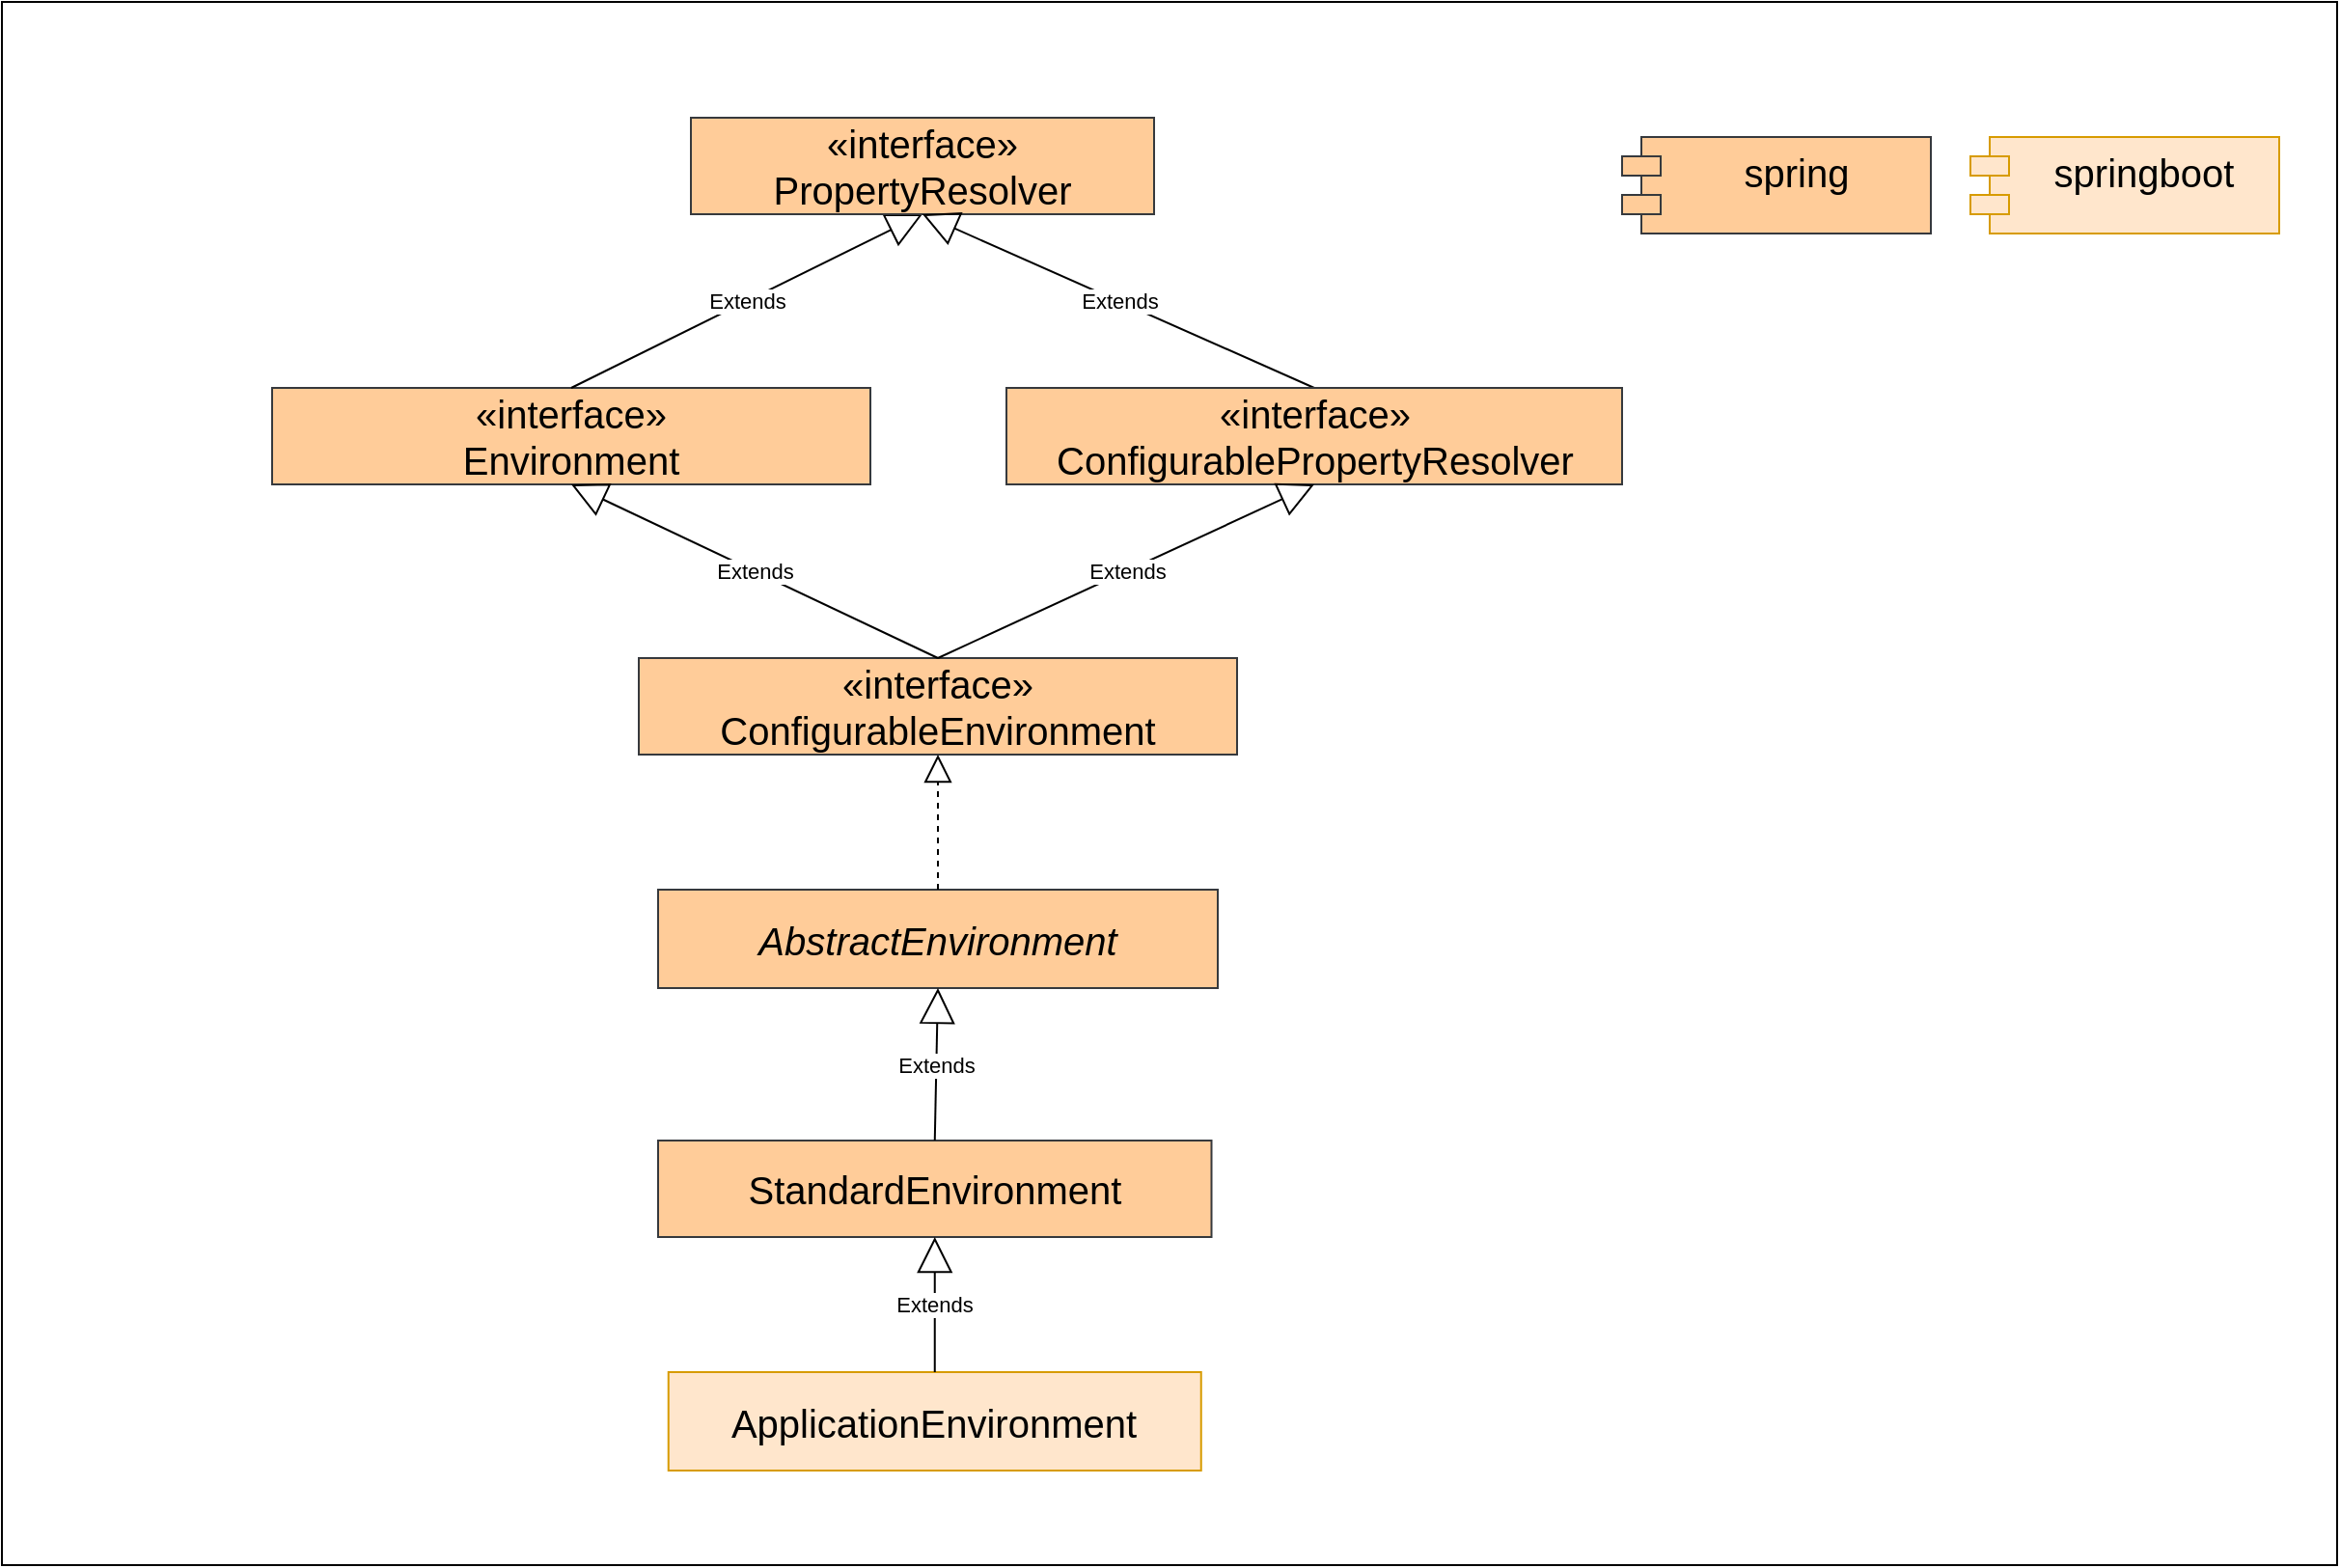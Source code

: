 <mxfile version="28.2.5">
  <diagram name="第 1 页" id="A2wYnKDMZFF023bxGnZ8">
    <mxGraphModel dx="599" dy="788" grid="1" gridSize="10" guides="1" tooltips="1" connect="1" arrows="1" fold="1" page="1" pageScale="1" pageWidth="827" pageHeight="1169" math="0" shadow="0">
      <root>
        <mxCell id="0" />
        <mxCell id="1" parent="0" />
        <mxCell id="lc5mf7nCTQjh2SExQ85K-13" value="" style="rounded=0;whiteSpace=wrap;html=1;" parent="1" vertex="1">
          <mxGeometry x="910" y="150" width="1210" height="810" as="geometry" />
        </mxCell>
        <mxCell id="1i7iyDztXm2SfSE6uJK3-13" value="&lt;div&gt;ApplicationEnvironment&lt;/div&gt;" style="html=1;whiteSpace=wrap;fontSize=20;verticalAlign=middle;align=center;fillColor=#ffe6cc;strokeColor=#d79b00;" parent="1" vertex="1">
          <mxGeometry x="1255.37" y="860" width="276" height="51" as="geometry" />
        </mxCell>
        <mxCell id="1i7iyDztXm2SfSE6uJK3-25" value="StandardEnvironment" style="html=1;whiteSpace=wrap;fontSize=20;fillColor=#ffcc99;strokeColor=#36393d;" parent="1" vertex="1">
          <mxGeometry x="1250" y="740" width="286.75" height="50" as="geometry" />
        </mxCell>
        <mxCell id="lc5mf7nCTQjh2SExQ85K-7" value="Extends" style="endArrow=block;endSize=16;endFill=0;html=1;rounded=0;exitX=0.5;exitY=0;exitDx=0;exitDy=0;entryX=0.5;entryY=1;entryDx=0;entryDy=0;" parent="1" source="1i7iyDztXm2SfSE6uJK3-13" target="1i7iyDztXm2SfSE6uJK3-25" edge="1">
          <mxGeometry width="160" relative="1" as="geometry">
            <mxPoint x="1134" y="920" as="sourcePoint" />
            <mxPoint x="1294" y="920" as="targetPoint" />
          </mxGeometry>
        </mxCell>
        <mxCell id="lc5mf7nCTQjh2SExQ85K-15" value="spring&lt;div&gt;&lt;br&gt;&lt;/div&gt;" style="shape=module;align=left;spacingLeft=20;align=center;verticalAlign=top;whiteSpace=wrap;html=1;fontSize=20;fillColor=#ffcc99;strokeColor=#36393d;" parent="1" vertex="1">
          <mxGeometry x="1749.5" y="220" width="160" height="50" as="geometry" />
        </mxCell>
        <mxCell id="Dl0aHl0LSAV_cRfp30VN-1" value="AbstractEnvironment" style="html=1;whiteSpace=wrap;fontSize=20;verticalAlign=middle;align=center;fontStyle=2;fillColor=#ffcc99;strokeColor=#36393d;" parent="1" vertex="1">
          <mxGeometry x="1250" y="610" width="290" height="51" as="geometry" />
        </mxCell>
        <mxCell id="Dl0aHl0LSAV_cRfp30VN-2" value="Extends" style="endArrow=block;endSize=16;endFill=0;html=1;rounded=0;exitX=0.5;exitY=0;exitDx=0;exitDy=0;entryX=0.5;entryY=1;entryDx=0;entryDy=0;" parent="1" source="1i7iyDztXm2SfSE6uJK3-25" target="Dl0aHl0LSAV_cRfp30VN-1" edge="1">
          <mxGeometry width="160" relative="1" as="geometry">
            <mxPoint x="1877.25" y="680" as="sourcePoint" />
            <mxPoint x="1564" y="650" as="targetPoint" />
          </mxGeometry>
        </mxCell>
        <mxCell id="mEVcy1A5f8fxIJjsYzMS-1" value="«interface»&lt;br&gt;ConfigurableEnvironment" style="html=1;whiteSpace=wrap;fontSize=20;fontStyle=0;fillColor=#ffcc99;strokeColor=#36393d;" parent="1" vertex="1">
          <mxGeometry x="1240" y="490" width="310" height="50" as="geometry" />
        </mxCell>
        <mxCell id="mEVcy1A5f8fxIJjsYzMS-2" value="" style="endArrow=block;dashed=1;endFill=0;endSize=12;html=1;rounded=0;exitX=0.5;exitY=0;exitDx=0;exitDy=0;entryX=0.5;entryY=1;entryDx=0;entryDy=0;" parent="1" source="Dl0aHl0LSAV_cRfp30VN-1" target="mEVcy1A5f8fxIJjsYzMS-1" edge="1">
          <mxGeometry width="160" relative="1" as="geometry">
            <mxPoint x="1404" y="606" as="sourcePoint" />
            <mxPoint x="1564" y="606" as="targetPoint" />
          </mxGeometry>
        </mxCell>
        <mxCell id="mEVcy1A5f8fxIJjsYzMS-3" value="«interface»&lt;br&gt;Environment" style="html=1;whiteSpace=wrap;fontSize=20;fontStyle=0;fillColor=#ffcc99;strokeColor=#36393d;" parent="1" vertex="1">
          <mxGeometry x="1050" y="350" width="310" height="50" as="geometry" />
        </mxCell>
        <mxCell id="mEVcy1A5f8fxIJjsYzMS-4" value="Extends" style="endArrow=block;endSize=16;endFill=0;html=1;rounded=0;exitX=0.5;exitY=0;exitDx=0;exitDy=0;entryX=0.5;entryY=1;entryDx=0;entryDy=0;" parent="1" source="mEVcy1A5f8fxIJjsYzMS-1" target="mEVcy1A5f8fxIJjsYzMS-3" edge="1">
          <mxGeometry width="160" relative="1" as="geometry">
            <mxPoint x="1444" y="580" as="sourcePoint" />
            <mxPoint x="1604" y="580" as="targetPoint" />
          </mxGeometry>
        </mxCell>
        <mxCell id="mEVcy1A5f8fxIJjsYzMS-13" value="Extends" style="endArrow=block;endSize=16;endFill=0;html=1;rounded=0;exitX=0.5;exitY=0;exitDx=0;exitDy=0;entryX=0.5;entryY=1;entryDx=0;entryDy=0;" parent="1" source="mEVcy1A5f8fxIJjsYzMS-3" target="mEVcy1A5f8fxIJjsYzMS-14" edge="1">
          <mxGeometry width="160" relative="1" as="geometry">
            <mxPoint x="1290" y="390" as="sourcePoint" />
            <mxPoint x="1450" y="390" as="targetPoint" />
          </mxGeometry>
        </mxCell>
        <mxCell id="mEVcy1A5f8fxIJjsYzMS-14" value="«interface»&lt;br&gt;PropertyResolver" style="html=1;whiteSpace=wrap;fontSize=20;fontStyle=0;fillColor=#ffcc99;strokeColor=#36393d;" parent="1" vertex="1">
          <mxGeometry x="1267" y="210" width="240" height="50" as="geometry" />
        </mxCell>
        <mxCell id="mEVcy1A5f8fxIJjsYzMS-16" value="Extends" style="endArrow=block;endSize=16;endFill=0;html=1;rounded=0;exitX=0.5;exitY=0;exitDx=0;exitDy=0;entryX=0.5;entryY=1;entryDx=0;entryDy=0;" parent="1" source="mEVcy1A5f8fxIJjsYzMS-32" target="mEVcy1A5f8fxIJjsYzMS-14" edge="1">
          <mxGeometry width="160" relative="1" as="geometry">
            <mxPoint x="1420" y="630" as="sourcePoint" />
            <mxPoint x="1560" y="280" as="targetPoint" />
          </mxGeometry>
        </mxCell>
        <mxCell id="mEVcy1A5f8fxIJjsYzMS-32" value="«interface»&lt;br&gt;ConfigurablePropertyResolver" style="html=1;whiteSpace=wrap;fontSize=20;fontStyle=0;fillColor=#ffcc99;strokeColor=#36393d;" parent="1" vertex="1">
          <mxGeometry x="1430.5" y="350" width="319" height="50" as="geometry" />
        </mxCell>
        <mxCell id="mEVcy1A5f8fxIJjsYzMS-33" value="Extends" style="endArrow=block;endSize=16;endFill=0;html=1;rounded=0;exitX=0.5;exitY=0;exitDx=0;exitDy=0;entryX=0.5;entryY=1;entryDx=0;entryDy=0;" parent="1" source="mEVcy1A5f8fxIJjsYzMS-1" target="mEVcy1A5f8fxIJjsYzMS-32" edge="1">
          <mxGeometry width="160" relative="1" as="geometry">
            <mxPoint x="760" y="470" as="sourcePoint" />
            <mxPoint x="920" y="470" as="targetPoint" />
          </mxGeometry>
        </mxCell>
        <mxCell id="mEVcy1A5f8fxIJjsYzMS-37" value="springboot&lt;div&gt;&lt;br&gt;&lt;/div&gt;" style="shape=module;align=left;spacingLeft=20;align=center;verticalAlign=top;whiteSpace=wrap;html=1;fontSize=20;fillColor=#ffe6cc;strokeColor=#d79b00;" parent="1" vertex="1">
          <mxGeometry x="1930" y="220" width="160" height="50" as="geometry" />
        </mxCell>
      </root>
    </mxGraphModel>
  </diagram>
</mxfile>

